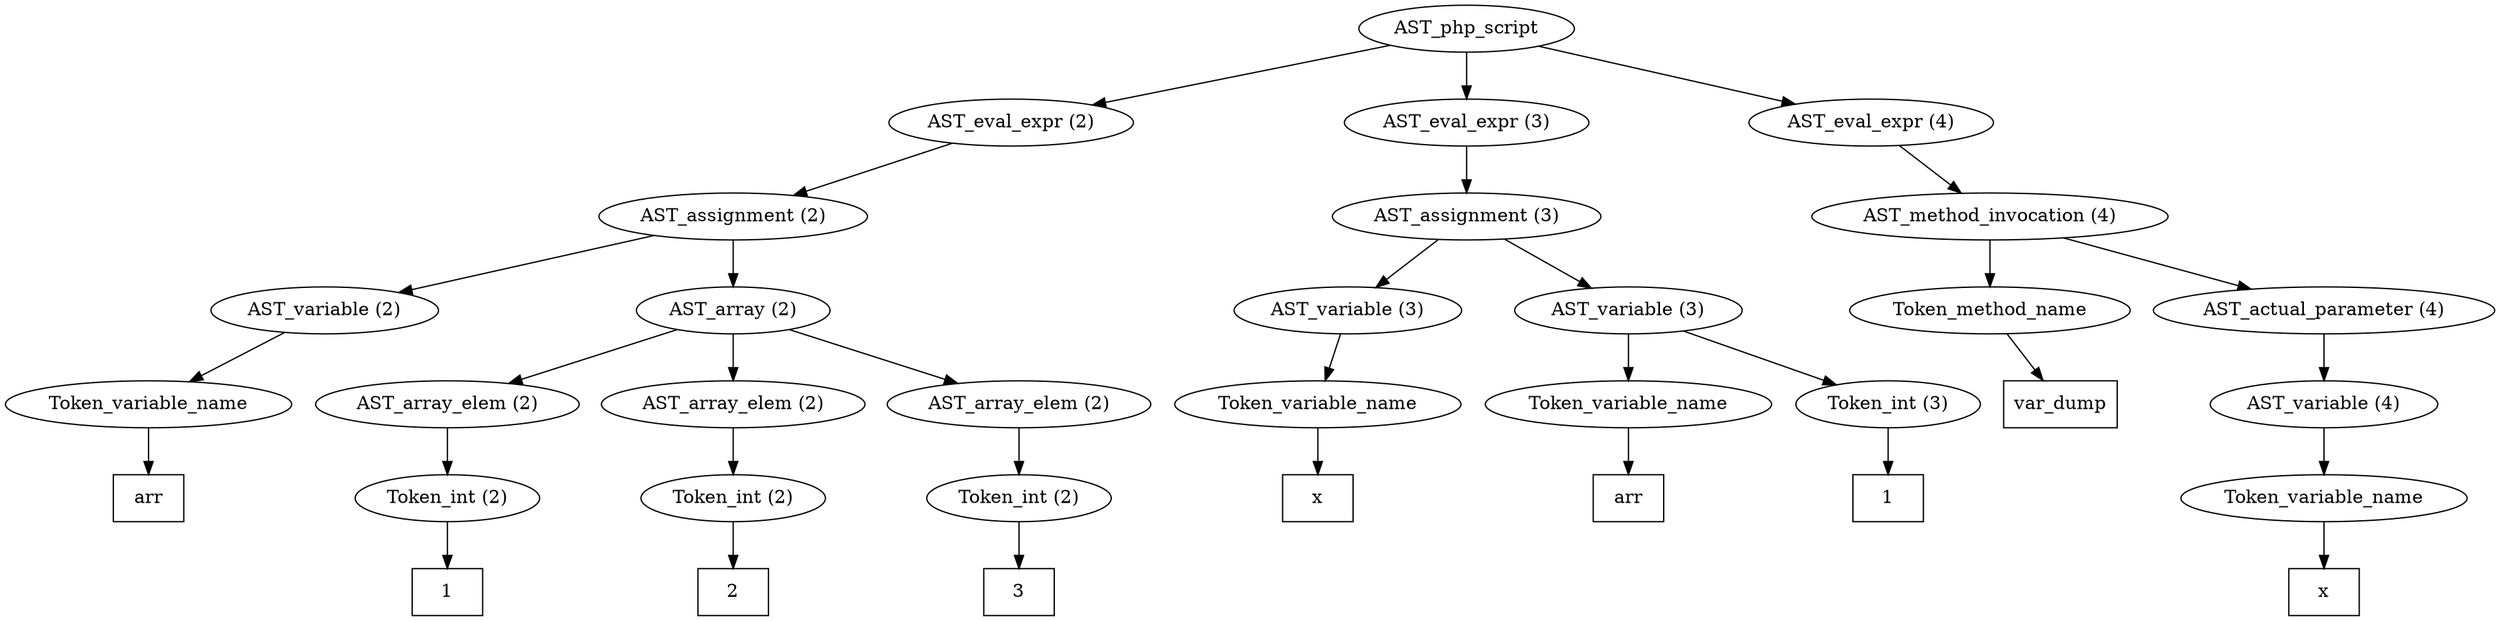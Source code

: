 /*
 * AST in dot format generated by phc -- the PHP compiler
 */

digraph AST {
node_0 [label="AST_php_script"];
node_1 [label="AST_eval_expr (2)"];
node_2 [label="AST_assignment (2)"];
node_3 [label="AST_variable (2)"];
node_4 [label="Token_variable_name"];
node_5 [label="arr", shape=box]
node_4 -> node_5;
node_3 -> node_4;
node_6 [label="AST_array (2)"];
node_7 [label="AST_array_elem (2)"];
node_8 [label="Token_int (2)"];
node_9 [label="1", shape=box]
node_8 -> node_9;
node_7 -> node_8;
node_10 [label="AST_array_elem (2)"];
node_11 [label="Token_int (2)"];
node_12 [label="2", shape=box]
node_11 -> node_12;
node_10 -> node_11;
node_13 [label="AST_array_elem (2)"];
node_14 [label="Token_int (2)"];
node_15 [label="3", shape=box]
node_14 -> node_15;
node_13 -> node_14;
node_6 -> node_13;
node_6 -> node_10;
node_6 -> node_7;
node_2 -> node_6;
node_2 -> node_3;
node_1 -> node_2;
node_16 [label="AST_eval_expr (3)"];
node_17 [label="AST_assignment (3)"];
node_18 [label="AST_variable (3)"];
node_19 [label="Token_variable_name"];
node_20 [label="x", shape=box]
node_19 -> node_20;
node_18 -> node_19;
node_21 [label="AST_variable (3)"];
node_22 [label="Token_variable_name"];
node_23 [label="arr", shape=box]
node_22 -> node_23;
node_24 [label="Token_int (3)"];
node_25 [label="1", shape=box]
node_24 -> node_25;
node_21 -> node_24;
node_21 -> node_22;
node_17 -> node_21;
node_17 -> node_18;
node_16 -> node_17;
node_26 [label="AST_eval_expr (4)"];
node_27 [label="AST_method_invocation (4)"];
node_28 [label="Token_method_name"];
node_29 [label="var_dump", shape=box]
node_28 -> node_29;
node_30 [label="AST_actual_parameter (4)"];
node_31 [label="AST_variable (4)"];
node_32 [label="Token_variable_name"];
node_33 [label="x", shape=box]
node_32 -> node_33;
node_31 -> node_32;
node_30 -> node_31;
node_27 -> node_30;
node_27 -> node_28;
node_26 -> node_27;
node_0 -> node_26;
node_0 -> node_16;
node_0 -> node_1;
}
